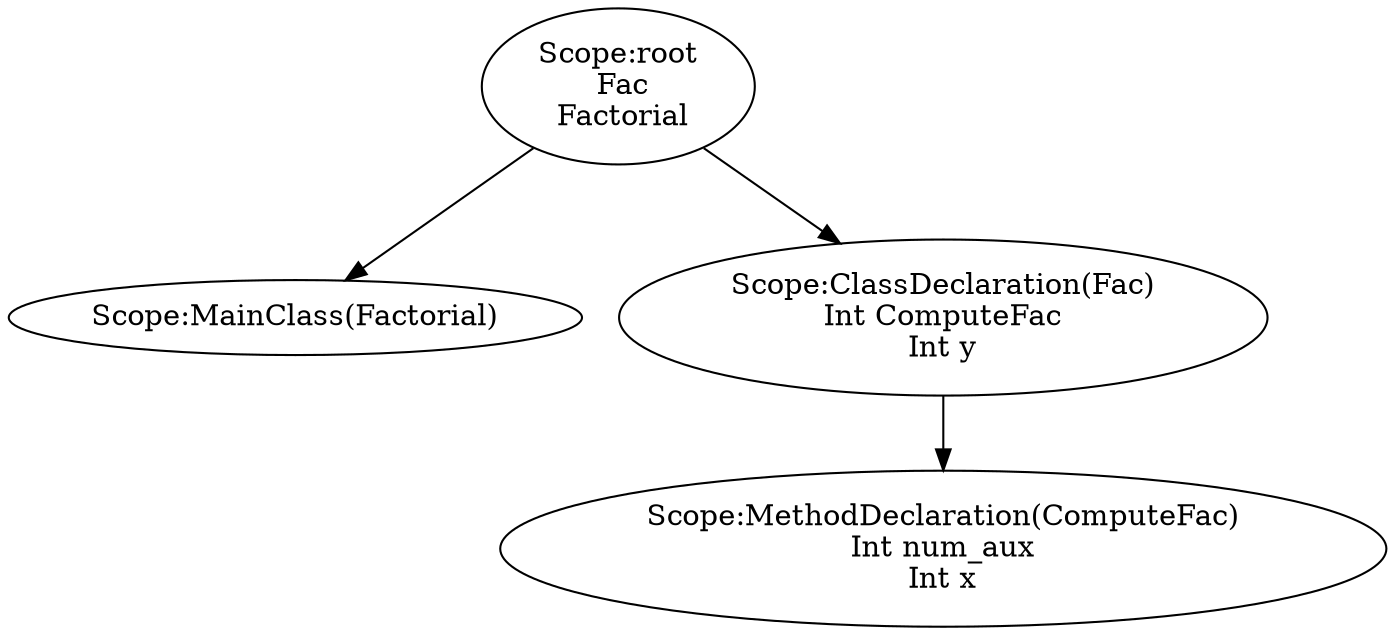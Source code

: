 digraph {
n0 [label="Scope:root
 Fac
 Factorial
"];
n1 [label="Scope:MainClass(Factorial)
"];
n0 -> n1
n2 [label="Scope:ClassDeclaration(Fac)
Int ComputeFac
Int y
"];
n3 [label="Scope:MethodDeclaration(ComputeFac)
Int num_aux
Int x
"];
n2 -> n3
n0 -> n2
}
